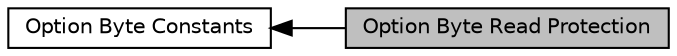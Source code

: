 digraph "Option Byte Read Protection"
{
  edge [fontname="Helvetica",fontsize="10",labelfontname="Helvetica",labelfontsize="10"];
  node [fontname="Helvetica",fontsize="10",shape=box];
  rankdir=LR;
  Node1 [label="Option Byte Read Protection",height=0.2,width=0.4,color="black", fillcolor="grey75", style="filled", fontcolor="black",tooltip=" "];
  Node2 [label="Option Byte Constants",height=0.2,width=0.4,color="black", fillcolor="white", style="filled",URL="$group___f_l_a_s_h_ex___option_byte___constants.html",tooltip=" "];
  Node2->Node1 [shape=plaintext, dir="back", style="solid"];
}
